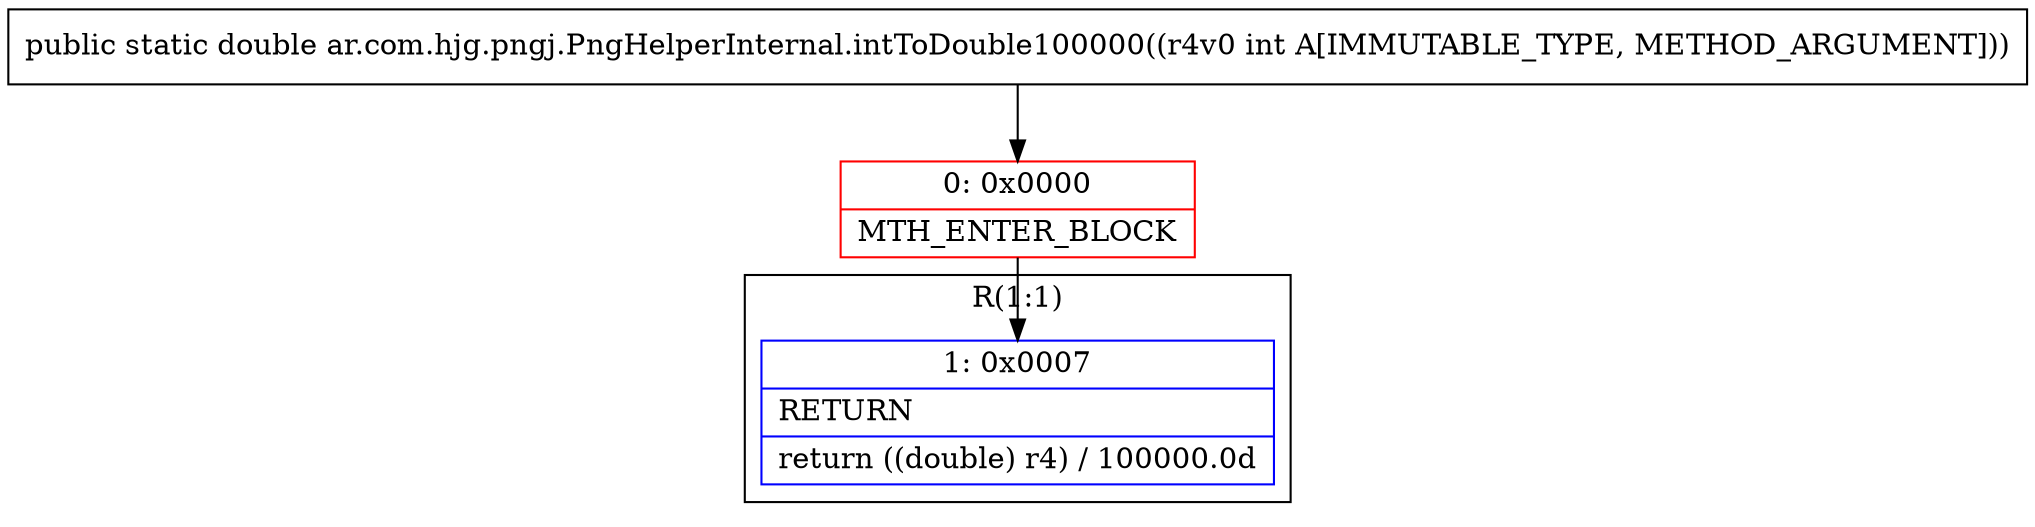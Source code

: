 digraph "CFG forar.com.hjg.pngj.PngHelperInternal.intToDouble100000(I)D" {
subgraph cluster_Region_1684489011 {
label = "R(1:1)";
node [shape=record,color=blue];
Node_1 [shape=record,label="{1\:\ 0x0007|RETURN\l|return ((double) r4) \/ 100000.0d\l}"];
}
Node_0 [shape=record,color=red,label="{0\:\ 0x0000|MTH_ENTER_BLOCK\l}"];
MethodNode[shape=record,label="{public static double ar.com.hjg.pngj.PngHelperInternal.intToDouble100000((r4v0 int A[IMMUTABLE_TYPE, METHOD_ARGUMENT])) }"];
MethodNode -> Node_0;
Node_0 -> Node_1;
}


